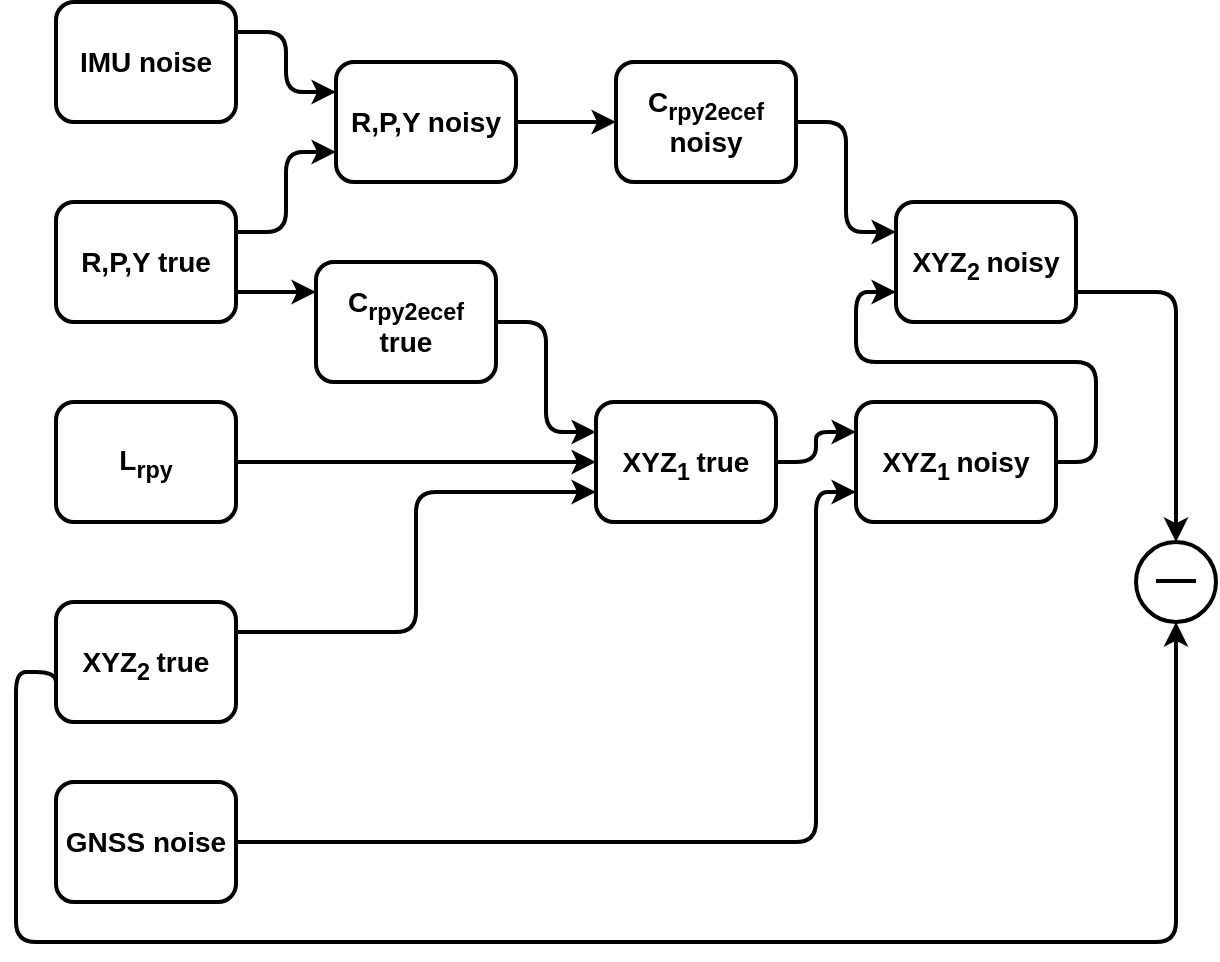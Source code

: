 <mxfile version="12.1.4" type="github" pages="1">
  <diagram id="ZcdY2EEuyIdD03qGrC-a" name="Page-1">
    <mxGraphModel dx="1408" dy="751" grid="1" gridSize="10" guides="1" tooltips="1" connect="1" arrows="1" fold="1" page="1" pageScale="1" pageWidth="1169" pageHeight="827" math="0" shadow="0">
      <root>
        <mxCell id="0"/>
        <mxCell id="1" parent="0"/>
        <mxCell id="8qSo2dQf3pZfvrRG7rXi-25" style="edgeStyle=orthogonalEdgeStyle;rounded=1;orthogonalLoop=1;jettySize=auto;html=1;exitX=1;exitY=0.25;exitDx=0;exitDy=0;entryX=0;entryY=0.75;entryDx=0;entryDy=0;strokeWidth=2;" parent="1" source="8qSo2dQf3pZfvrRG7rXi-1" target="8qSo2dQf3pZfvrRG7rXi-13" edge="1">
          <mxGeometry relative="1" as="geometry"/>
        </mxCell>
        <mxCell id="8qSo2dQf3pZfvrRG7rXi-27" style="edgeStyle=orthogonalEdgeStyle;rounded=1;orthogonalLoop=1;jettySize=auto;html=1;exitX=1;exitY=0.75;exitDx=0;exitDy=0;entryX=0;entryY=0.25;entryDx=0;entryDy=0;strokeWidth=2;" parent="1" source="8qSo2dQf3pZfvrRG7rXi-1" target="8qSo2dQf3pZfvrRG7rXi-7" edge="1">
          <mxGeometry relative="1" as="geometry"/>
        </mxCell>
        <mxCell id="8qSo2dQf3pZfvrRG7rXi-1" value="&lt;b&gt;&lt;font style=&quot;font-size: 14px&quot;&gt;R,P,Y true&lt;/font&gt;&lt;/b&gt;" style="rounded=1;whiteSpace=wrap;html=1;strokeWidth=2;" parent="1" vertex="1">
          <mxGeometry x="40" y="230" width="90" height="60" as="geometry"/>
        </mxCell>
        <mxCell id="8qSo2dQf3pZfvrRG7rXi-24" style="edgeStyle=orthogonalEdgeStyle;rounded=1;orthogonalLoop=1;jettySize=auto;html=1;exitX=1;exitY=0.25;exitDx=0;exitDy=0;entryX=0;entryY=0.25;entryDx=0;entryDy=0;strokeWidth=2;" parent="1" source="8qSo2dQf3pZfvrRG7rXi-2" target="8qSo2dQf3pZfvrRG7rXi-13" edge="1">
          <mxGeometry relative="1" as="geometry"/>
        </mxCell>
        <mxCell id="8qSo2dQf3pZfvrRG7rXi-2" value="&lt;b&gt;&lt;font style=&quot;font-size: 14px&quot;&gt;IMU noise&lt;/font&gt;&lt;/b&gt;" style="rounded=1;whiteSpace=wrap;html=1;strokeWidth=2;" parent="1" vertex="1">
          <mxGeometry x="40" y="130" width="90" height="60" as="geometry"/>
        </mxCell>
        <mxCell id="TvobfOxT00ptOUViVo-_-9" style="edgeStyle=orthogonalEdgeStyle;rounded=1;orthogonalLoop=1;jettySize=auto;html=1;exitX=1;exitY=0.5;exitDx=0;exitDy=0;entryX=0;entryY=0.75;entryDx=0;entryDy=0;strokeWidth=2;" edge="1" parent="1" source="8qSo2dQf3pZfvrRG7rXi-4" target="8qSo2dQf3pZfvrRG7rXi-21">
          <mxGeometry relative="1" as="geometry">
            <Array as="points">
              <mxPoint x="420" y="550"/>
              <mxPoint x="420" y="375"/>
            </Array>
          </mxGeometry>
        </mxCell>
        <mxCell id="8qSo2dQf3pZfvrRG7rXi-4" value="&lt;b&gt;&lt;font style=&quot;font-size: 14px&quot;&gt;GNSS noise&lt;/font&gt;&lt;/b&gt;" style="rounded=1;whiteSpace=wrap;html=1;strokeWidth=2;" parent="1" vertex="1">
          <mxGeometry x="40" y="520" width="90" height="60" as="geometry"/>
        </mxCell>
        <mxCell id="8qSo2dQf3pZfvrRG7rXi-28" style="edgeStyle=orthogonalEdgeStyle;rounded=1;orthogonalLoop=1;jettySize=auto;html=1;exitX=1;exitY=0.5;exitDx=0;exitDy=0;entryX=0;entryY=0.5;entryDx=0;entryDy=0;strokeWidth=2;" parent="1" source="8qSo2dQf3pZfvrRG7rXi-5" target="8qSo2dQf3pZfvrRG7rXi-16" edge="1">
          <mxGeometry relative="1" as="geometry"/>
        </mxCell>
        <mxCell id="8qSo2dQf3pZfvrRG7rXi-5" value="&lt;b&gt;&lt;font style=&quot;font-size: 14px&quot;&gt;&lt;font style=&quot;font-size: 14px&quot;&gt;L&lt;sub&gt;rpy&lt;/sub&gt;&lt;br&gt;&lt;/font&gt;&lt;/font&gt;&lt;/b&gt;" style="rounded=1;whiteSpace=wrap;html=1;strokeWidth=2;" parent="1" vertex="1">
          <mxGeometry x="40" y="330" width="90" height="60" as="geometry"/>
        </mxCell>
        <mxCell id="8qSo2dQf3pZfvrRG7rXi-20" style="edgeStyle=orthogonalEdgeStyle;rounded=1;orthogonalLoop=1;jettySize=auto;html=1;exitX=1;exitY=0.25;exitDx=0;exitDy=0;entryX=0;entryY=0.75;entryDx=0;entryDy=0;strokeWidth=2;" parent="1" source="8qSo2dQf3pZfvrRG7rXi-6" target="8qSo2dQf3pZfvrRG7rXi-16" edge="1">
          <mxGeometry relative="1" as="geometry"/>
        </mxCell>
        <mxCell id="8qSo2dQf3pZfvrRG7rXi-51" style="edgeStyle=orthogonalEdgeStyle;rounded=1;orthogonalLoop=1;jettySize=auto;html=1;exitX=0;exitY=0.75;exitDx=0;exitDy=0;entryX=0.5;entryY=1;entryDx=0;entryDy=0;strokeWidth=2;" parent="1" source="8qSo2dQf3pZfvrRG7rXi-6" target="8qSo2dQf3pZfvrRG7rXi-40" edge="1">
          <mxGeometry relative="1" as="geometry">
            <Array as="points">
              <mxPoint x="40" y="465"/>
              <mxPoint x="20" y="465"/>
              <mxPoint x="20" y="600"/>
              <mxPoint x="600" y="600"/>
            </Array>
          </mxGeometry>
        </mxCell>
        <mxCell id="8qSo2dQf3pZfvrRG7rXi-6" value="&lt;b&gt;&lt;font style=&quot;font-size: 16px&quot;&gt;&lt;span style=&quot;font-size: 14px&quot;&gt;&lt;font style=&quot;font-size: 14px&quot;&gt;XYZ&lt;sub&gt;2 &lt;/sub&gt;true&lt;br&gt;&lt;/font&gt;&lt;/span&gt;&lt;/font&gt;&lt;/b&gt;" style="rounded=1;whiteSpace=wrap;html=1;strokeWidth=2;" parent="1" vertex="1">
          <mxGeometry x="40" y="430" width="90" height="60" as="geometry"/>
        </mxCell>
        <mxCell id="8qSo2dQf3pZfvrRG7rXi-17" style="edgeStyle=orthogonalEdgeStyle;rounded=1;orthogonalLoop=1;jettySize=auto;html=1;exitX=1;exitY=0.5;exitDx=0;exitDy=0;entryX=0;entryY=0.25;entryDx=0;entryDy=0;strokeWidth=2;" parent="1" source="8qSo2dQf3pZfvrRG7rXi-7" target="8qSo2dQf3pZfvrRG7rXi-16" edge="1">
          <mxGeometry relative="1" as="geometry"/>
        </mxCell>
        <mxCell id="8qSo2dQf3pZfvrRG7rXi-7" value="&lt;b&gt;&lt;font style=&quot;font-size: 14px&quot;&gt;C&lt;sub&gt;rpy2ecef&lt;/sub&gt; true&lt;/font&gt;&lt;/b&gt;" style="rounded=1;whiteSpace=wrap;html=1;strokeWidth=2;" parent="1" vertex="1">
          <mxGeometry x="170" y="260" width="90" height="60" as="geometry"/>
        </mxCell>
        <mxCell id="8qSo2dQf3pZfvrRG7rXi-46" style="edgeStyle=orthogonalEdgeStyle;rounded=1;orthogonalLoop=1;jettySize=auto;html=1;exitX=1;exitY=0.5;exitDx=0;exitDy=0;entryX=0;entryY=0.5;entryDx=0;entryDy=0;strokeWidth=2;" parent="1" source="8qSo2dQf3pZfvrRG7rXi-13" target="8qSo2dQf3pZfvrRG7rXi-35" edge="1">
          <mxGeometry relative="1" as="geometry"/>
        </mxCell>
        <mxCell id="8qSo2dQf3pZfvrRG7rXi-13" value="&lt;b&gt;&lt;font style=&quot;font-size: 14px&quot;&gt;R,P,Y noisy&lt;/font&gt;&lt;/b&gt;" style="rounded=1;whiteSpace=wrap;html=1;strokeWidth=2;" parent="1" vertex="1">
          <mxGeometry x="180" y="160" width="90" height="60" as="geometry"/>
        </mxCell>
        <mxCell id="8qSo2dQf3pZfvrRG7rXi-23" style="edgeStyle=orthogonalEdgeStyle;rounded=1;orthogonalLoop=1;jettySize=auto;html=1;exitX=1;exitY=0.5;exitDx=0;exitDy=0;entryX=0;entryY=0.25;entryDx=0;entryDy=0;strokeWidth=2;" parent="1" source="8qSo2dQf3pZfvrRG7rXi-16" target="8qSo2dQf3pZfvrRG7rXi-21" edge="1">
          <mxGeometry relative="1" as="geometry"/>
        </mxCell>
        <mxCell id="8qSo2dQf3pZfvrRG7rXi-16" value="&lt;b&gt;&lt;font style=&quot;font-size: 16px&quot;&gt;&lt;span style=&quot;font-size: 14px&quot;&gt;&lt;font style=&quot;font-size: 14px&quot;&gt;XYZ&lt;sub&gt;1 &lt;/sub&gt;true&lt;br&gt;&lt;/font&gt;&lt;/span&gt;&lt;/font&gt;&lt;/b&gt;" style="rounded=1;whiteSpace=wrap;html=1;strokeWidth=2;" parent="1" vertex="1">
          <mxGeometry x="310" y="330" width="90" height="60" as="geometry"/>
        </mxCell>
        <mxCell id="8qSo2dQf3pZfvrRG7rXi-32" style="edgeStyle=orthogonalEdgeStyle;rounded=1;orthogonalLoop=1;jettySize=auto;html=1;exitX=1;exitY=0.5;exitDx=0;exitDy=0;entryX=0;entryY=0.75;entryDx=0;entryDy=0;strokeWidth=2;" parent="1" source="8qSo2dQf3pZfvrRG7rXi-21" target="8qSo2dQf3pZfvrRG7rXi-31" edge="1">
          <mxGeometry relative="1" as="geometry"/>
        </mxCell>
        <mxCell id="8qSo2dQf3pZfvrRG7rXi-21" value="&lt;b&gt;&lt;font style=&quot;font-size: 16px&quot;&gt;&lt;span style=&quot;font-size: 14px&quot;&gt;&lt;font style=&quot;font-size: 14px&quot;&gt;XYZ&lt;sub&gt;1 &lt;/sub&gt;noisy&lt;br&gt;&lt;/font&gt;&lt;/span&gt;&lt;/font&gt;&lt;/b&gt;" style="rounded=1;whiteSpace=wrap;html=1;strokeWidth=2;" parent="1" vertex="1">
          <mxGeometry x="440" y="330" width="100" height="60" as="geometry"/>
        </mxCell>
        <mxCell id="8qSo2dQf3pZfvrRG7rXi-48" style="edgeStyle=orthogonalEdgeStyle;rounded=1;orthogonalLoop=1;jettySize=auto;html=1;exitX=1;exitY=0.75;exitDx=0;exitDy=0;entryX=0.5;entryY=0;entryDx=0;entryDy=0;strokeWidth=2;" parent="1" source="8qSo2dQf3pZfvrRG7rXi-31" target="8qSo2dQf3pZfvrRG7rXi-40" edge="1">
          <mxGeometry relative="1" as="geometry"/>
        </mxCell>
        <mxCell id="8qSo2dQf3pZfvrRG7rXi-31" value="&lt;b&gt;&lt;font style=&quot;font-size: 16px&quot;&gt;&lt;span style=&quot;font-size: 14px&quot;&gt;&lt;font style=&quot;font-size: 14px&quot;&gt;XYZ&lt;sub&gt;2 &lt;/sub&gt;noisy&lt;br&gt;&lt;/font&gt;&lt;/span&gt;&lt;/font&gt;&lt;/b&gt;" style="rounded=1;whiteSpace=wrap;html=1;strokeWidth=2;" parent="1" vertex="1">
          <mxGeometry x="460" y="230" width="90" height="60" as="geometry"/>
        </mxCell>
        <mxCell id="TvobfOxT00ptOUViVo-_-6" style="edgeStyle=orthogonalEdgeStyle;rounded=1;orthogonalLoop=1;jettySize=auto;html=1;exitX=1;exitY=0.5;exitDx=0;exitDy=0;entryX=0;entryY=0.25;entryDx=0;entryDy=0;strokeWidth=2;" edge="1" parent="1" source="8qSo2dQf3pZfvrRG7rXi-35" target="8qSo2dQf3pZfvrRG7rXi-31">
          <mxGeometry relative="1" as="geometry"/>
        </mxCell>
        <mxCell id="8qSo2dQf3pZfvrRG7rXi-35" value="&lt;b&gt;&lt;font style=&quot;font-size: 14px&quot;&gt;C&lt;sub&gt;rpy2ecef&lt;/sub&gt; noisy&lt;br&gt;&lt;/font&gt;&lt;/b&gt;" style="rounded=1;whiteSpace=wrap;html=1;strokeWidth=2;" parent="1" vertex="1">
          <mxGeometry x="320" y="160" width="90" height="60" as="geometry"/>
        </mxCell>
        <mxCell id="8qSo2dQf3pZfvrRG7rXi-40" value="" style="ellipse;whiteSpace=wrap;html=1;aspect=fixed;strokeWidth=2;" parent="1" vertex="1">
          <mxGeometry x="580" y="400" width="40" height="40" as="geometry"/>
        </mxCell>
        <mxCell id="8qSo2dQf3pZfvrRG7rXi-42" value="" style="endArrow=none;html=1;strokeWidth=2;rounded=0;" parent="1" edge="1">
          <mxGeometry width="50" height="50" relative="1" as="geometry">
            <mxPoint x="590" y="419.5" as="sourcePoint"/>
            <mxPoint x="610" y="419.5" as="targetPoint"/>
          </mxGeometry>
        </mxCell>
      </root>
    </mxGraphModel>
  </diagram>
</mxfile>
